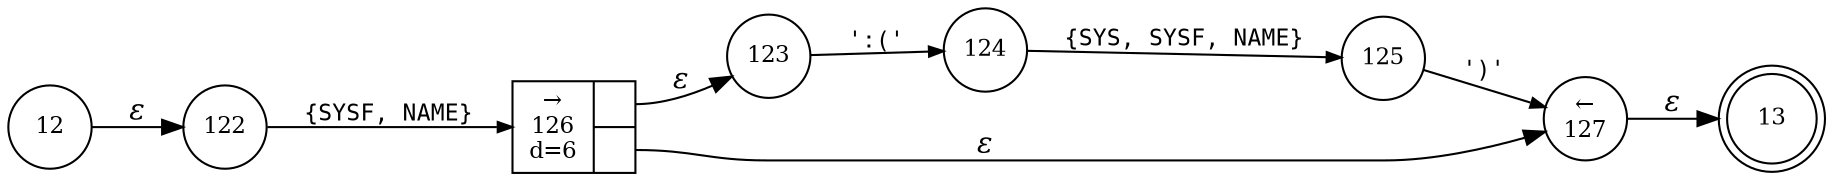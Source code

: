 digraph ATN {
rankdir=LR;
s13[fontsize=11, label="13", shape=doublecircle, fixedsize=true, width=.6];
s122[fontsize=11,label="122", shape=circle, fixedsize=true, width=.55, peripheries=1];
s123[fontsize=11,label="123", shape=circle, fixedsize=true, width=.55, peripheries=1];
s12[fontsize=11,label="12", shape=circle, fixedsize=true, width=.55, peripheries=1];
s124[fontsize=11,label="124", shape=circle, fixedsize=true, width=.55, peripheries=1];
s125[fontsize=11,label="125", shape=circle, fixedsize=true, width=.55, peripheries=1];
s126[fontsize=11,label="{&rarr;\n126\nd=6|{<p0>|<p1>}}", shape=record, fixedsize=false, peripheries=1];
s127[fontsize=11,label="&larr;\n127", shape=circle, fixedsize=true, width=.55, peripheries=1];
s12 -> s122 [fontname="Times-Italic", label="&epsilon;"];
s122 -> s126 [fontsize=11, fontname="Courier", arrowsize=.7, label = "{SYSF, NAME}", arrowhead = normal];
s126:p0 -> s123 [fontname="Times-Italic", label="&epsilon;"];
s126:p1 -> s127 [fontname="Times-Italic", label="&epsilon;"];
s123 -> s124 [fontsize=11, fontname="Courier", arrowsize=.7, label = "':('", arrowhead = normal];
s127 -> s13 [fontname="Times-Italic", label="&epsilon;"];
s124 -> s125 [fontsize=11, fontname="Courier", arrowsize=.7, label = "{SYS, SYSF, NAME}", arrowhead = normal];
s125 -> s127 [fontsize=11, fontname="Courier", arrowsize=.7, label = "')'", arrowhead = normal];
}